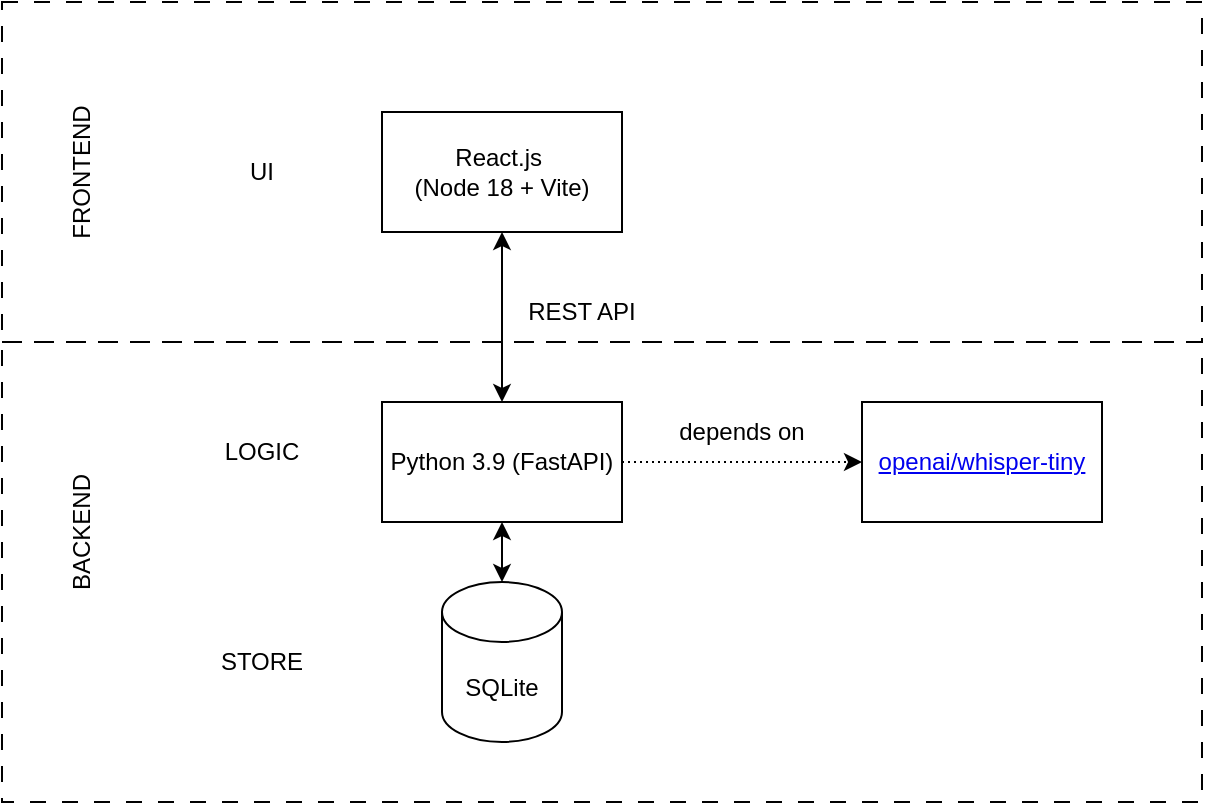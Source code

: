 <mxfile version="26.1.1">
  <diagram name="Page-1" id="9ZxH4v9j4ou_dX2qoDzP">
    <mxGraphModel dx="1266" dy="964" grid="1" gridSize="10" guides="1" tooltips="1" connect="1" arrows="1" fold="1" page="1" pageScale="1" pageWidth="827" pageHeight="1169" math="0" shadow="0">
      <root>
        <mxCell id="0" />
        <mxCell id="1" parent="0" />
        <mxCell id="rKqIFxalDcEL6XGoUMv_-15" value="" style="rounded=0;whiteSpace=wrap;html=1;fillColor=none;dashed=1;dashPattern=8 8;" vertex="1" parent="1">
          <mxGeometry x="90" y="250" width="600" height="230" as="geometry" />
        </mxCell>
        <mxCell id="rKqIFxalDcEL6XGoUMv_-14" value="" style="rounded=0;whiteSpace=wrap;html=1;fillColor=none;dashed=1;dashPattern=8 8;" vertex="1" parent="1">
          <mxGeometry x="90" y="80" width="600" height="170" as="geometry" />
        </mxCell>
        <mxCell id="rKqIFxalDcEL6XGoUMv_-1" value="FRONTEND" style="text;html=1;align=center;verticalAlign=middle;whiteSpace=wrap;rounded=0;rotation=-90;" vertex="1" parent="1">
          <mxGeometry x="100" y="150" width="60" height="30" as="geometry" />
        </mxCell>
        <mxCell id="rKqIFxalDcEL6XGoUMv_-3" value="BACKEND" style="text;html=1;align=center;verticalAlign=middle;whiteSpace=wrap;rounded=0;rotation=-90;" vertex="1" parent="1">
          <mxGeometry x="100" y="330" width="60" height="30" as="geometry" />
        </mxCell>
        <mxCell id="rKqIFxalDcEL6XGoUMv_-4" value="UI" style="text;html=1;align=center;verticalAlign=middle;whiteSpace=wrap;rounded=0;" vertex="1" parent="1">
          <mxGeometry x="190" y="150" width="60" height="30" as="geometry" />
        </mxCell>
        <mxCell id="rKqIFxalDcEL6XGoUMv_-5" value="LOGIC" style="text;html=1;align=center;verticalAlign=middle;whiteSpace=wrap;rounded=0;" vertex="1" parent="1">
          <mxGeometry x="190" y="290" width="60" height="30" as="geometry" />
        </mxCell>
        <mxCell id="rKqIFxalDcEL6XGoUMv_-6" value="STORE" style="text;html=1;align=center;verticalAlign=middle;whiteSpace=wrap;rounded=0;" vertex="1" parent="1">
          <mxGeometry x="190" y="395" width="60" height="30" as="geometry" />
        </mxCell>
        <mxCell id="rKqIFxalDcEL6XGoUMv_-7" value="SQLite" style="shape=cylinder3;whiteSpace=wrap;html=1;boundedLbl=1;backgroundOutline=1;size=15;" vertex="1" parent="1">
          <mxGeometry x="310" y="370" width="60" height="80" as="geometry" />
        </mxCell>
        <mxCell id="rKqIFxalDcEL6XGoUMv_-19" style="edgeStyle=orthogonalEdgeStyle;rounded=0;orthogonalLoop=1;jettySize=auto;html=1;exitX=1;exitY=0.5;exitDx=0;exitDy=0;entryX=0;entryY=0.5;entryDx=0;entryDy=0;dashed=1;dashPattern=1 2;" edge="1" parent="1" source="rKqIFxalDcEL6XGoUMv_-8" target="rKqIFxalDcEL6XGoUMv_-17">
          <mxGeometry relative="1" as="geometry" />
        </mxCell>
        <mxCell id="rKqIFxalDcEL6XGoUMv_-8" value="Python 3.9 (FastAPI)" style="rounded=0;whiteSpace=wrap;html=1;" vertex="1" parent="1">
          <mxGeometry x="280" y="280" width="120" height="60" as="geometry" />
        </mxCell>
        <mxCell id="rKqIFxalDcEL6XGoUMv_-9" value="React.js&amp;nbsp;&lt;br&gt;(Node 18 + Vite)" style="rounded=0;whiteSpace=wrap;html=1;" vertex="1" parent="1">
          <mxGeometry x="280" y="135" width="120" height="60" as="geometry" />
        </mxCell>
        <mxCell id="rKqIFxalDcEL6XGoUMv_-10" value="" style="endArrow=classic;startArrow=classic;html=1;rounded=0;entryX=0.5;entryY=1;entryDx=0;entryDy=0;exitX=0.5;exitY=0;exitDx=0;exitDy=0;" edge="1" parent="1" source="rKqIFxalDcEL6XGoUMv_-8" target="rKqIFxalDcEL6XGoUMv_-9">
          <mxGeometry width="50" height="50" relative="1" as="geometry">
            <mxPoint x="290" y="290" as="sourcePoint" />
            <mxPoint x="340" y="240" as="targetPoint" />
          </mxGeometry>
        </mxCell>
        <mxCell id="rKqIFxalDcEL6XGoUMv_-11" value="REST API" style="text;html=1;align=center;verticalAlign=middle;whiteSpace=wrap;rounded=0;" vertex="1" parent="1">
          <mxGeometry x="350" y="220" width="60" height="30" as="geometry" />
        </mxCell>
        <mxCell id="rKqIFxalDcEL6XGoUMv_-12" value="" style="endArrow=classic;startArrow=classic;html=1;rounded=0;entryX=0.5;entryY=1;entryDx=0;entryDy=0;exitX=0.5;exitY=0;exitDx=0;exitDy=0;exitPerimeter=0;" edge="1" parent="1" source="rKqIFxalDcEL6XGoUMv_-7" target="rKqIFxalDcEL6XGoUMv_-8">
          <mxGeometry width="50" height="50" relative="1" as="geometry">
            <mxPoint x="290" y="290" as="sourcePoint" />
            <mxPoint x="340" y="240" as="targetPoint" />
          </mxGeometry>
        </mxCell>
        <mxCell id="rKqIFxalDcEL6XGoUMv_-17" value="&lt;a href=&quot;https://huggingface.co/openai/whisper-tiny&quot;&gt;openai/whisper-tiny&lt;/a&gt;" style="rounded=0;whiteSpace=wrap;html=1;" vertex="1" parent="1">
          <mxGeometry x="520" y="280" width="120" height="60" as="geometry" />
        </mxCell>
        <mxCell id="rKqIFxalDcEL6XGoUMv_-21" value="depends on" style="text;html=1;align=center;verticalAlign=middle;whiteSpace=wrap;rounded=0;" vertex="1" parent="1">
          <mxGeometry x="420" y="280" width="80" height="30" as="geometry" />
        </mxCell>
      </root>
    </mxGraphModel>
  </diagram>
</mxfile>
